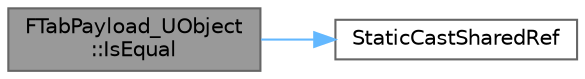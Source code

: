 digraph "FTabPayload_UObject::IsEqual"
{
 // INTERACTIVE_SVG=YES
 // LATEX_PDF_SIZE
  bgcolor="transparent";
  edge [fontname=Helvetica,fontsize=10,labelfontname=Helvetica,labelfontsize=10];
  node [fontname=Helvetica,fontsize=10,shape=box,height=0.2,width=0.4];
  rankdir="LR";
  Node1 [id="Node000001",label="FTabPayload_UObject\l::IsEqual",height=0.2,width=0.4,color="gray40", fillcolor="grey60", style="filled", fontcolor="black",tooltip=" "];
  Node1 -> Node2 [id="edge1_Node000001_Node000002",color="steelblue1",style="solid",tooltip=" "];
  Node2 [id="Node000002",label="StaticCastSharedRef",height=0.2,width=0.4,color="grey40", fillcolor="white", style="filled",URL="$d2/d17/SharedPointer_8h.html#ab7ac98c7372d34625ce8d975f9fc571f",tooltip="SharedPointer - Unreal smart pointer library."];
}

